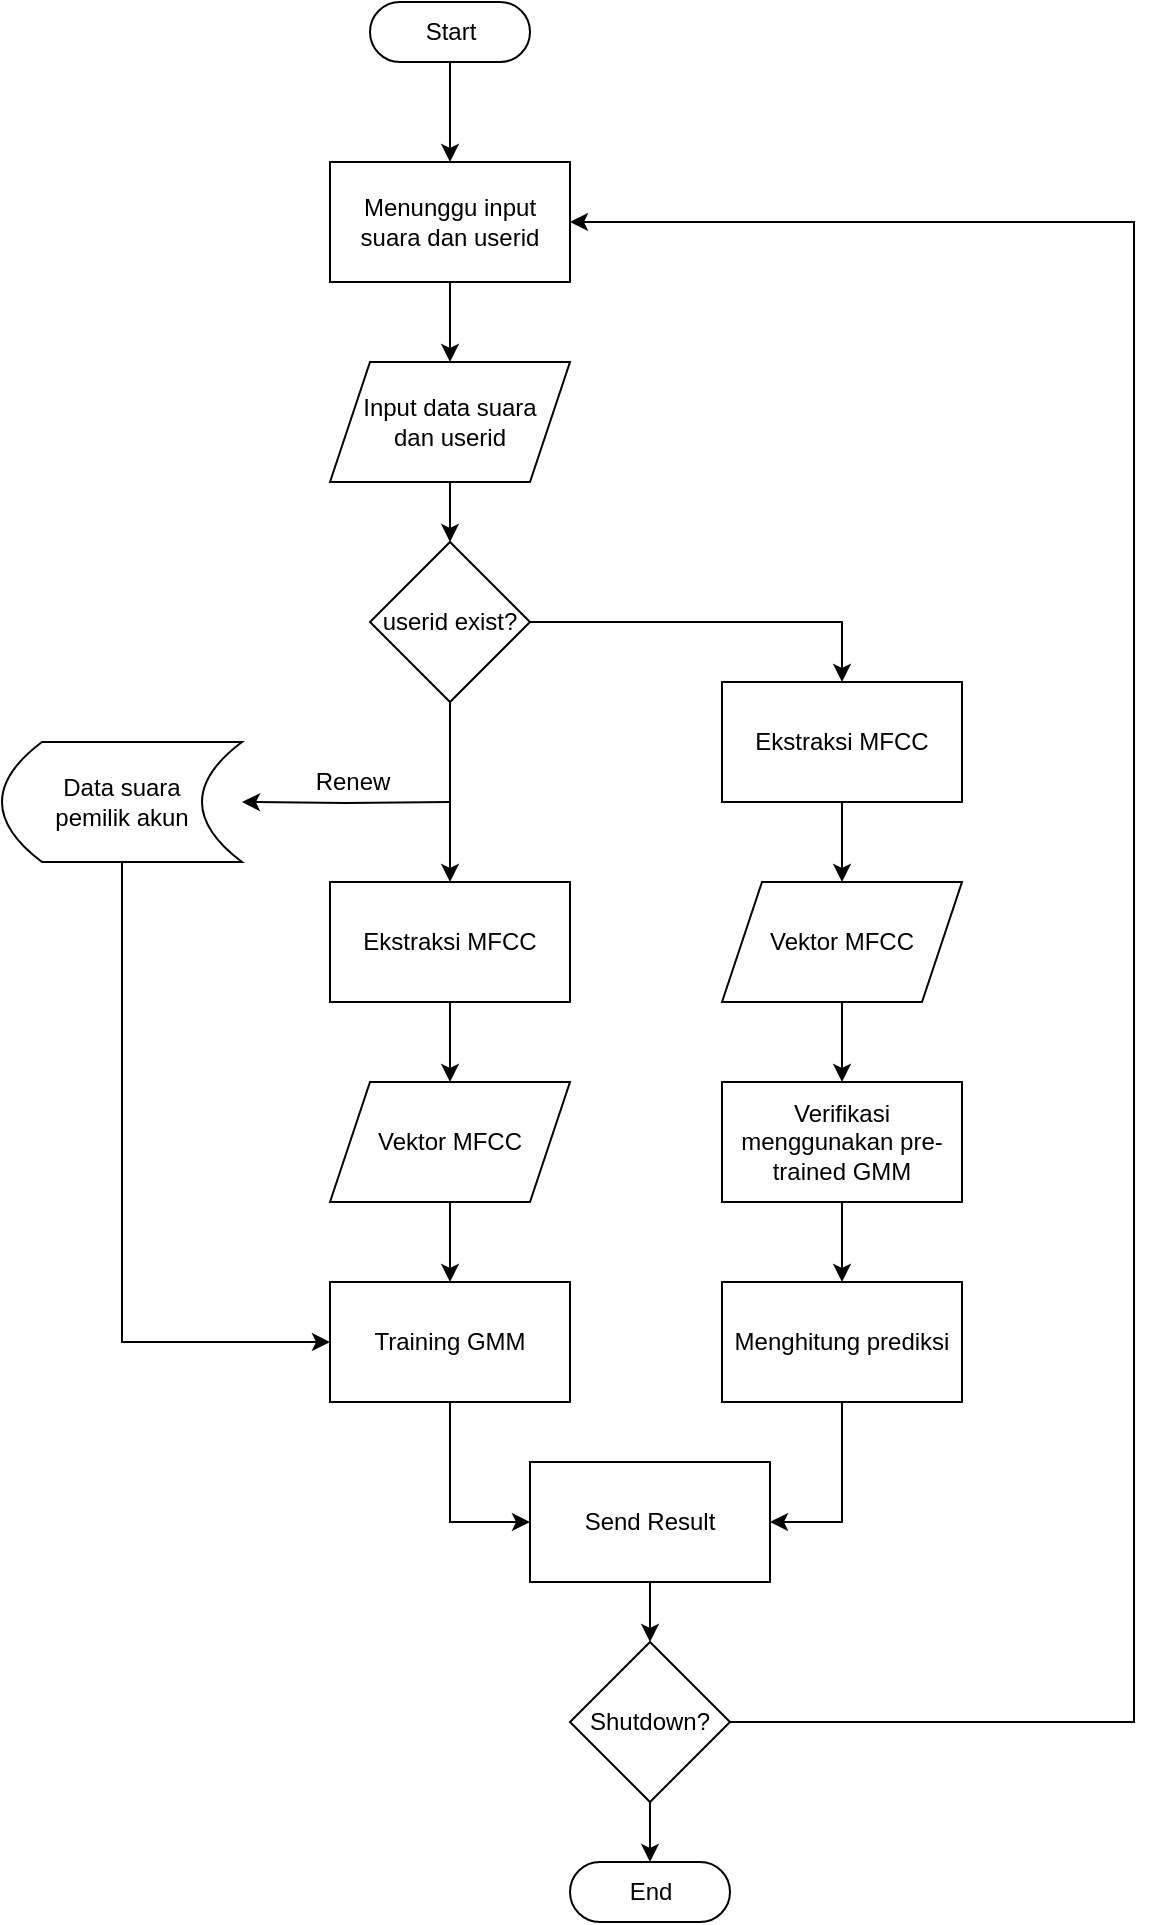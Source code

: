<mxfile version="13.7.9" type="github">
  <diagram id="Ui4I-p-PomPHRxhMgURq" name="Page-1">
    <mxGraphModel dx="1422" dy="737" grid="1" gridSize="10" guides="1" tooltips="1" connect="1" arrows="1" fold="1" page="1" pageScale="1" pageWidth="827" pageHeight="1169" math="0" shadow="0">
      <root>
        <mxCell id="0" />
        <mxCell id="1" parent="0" />
        <mxCell id="b9qbWGyHtpTypDYCe_0p-3" style="edgeStyle=orthogonalEdgeStyle;rounded=0;orthogonalLoop=1;jettySize=auto;html=1;entryX=0.5;entryY=0;entryDx=0;entryDy=0;" edge="1" parent="1" source="b9qbWGyHtpTypDYCe_0p-1" target="b9qbWGyHtpTypDYCe_0p-2">
          <mxGeometry relative="1" as="geometry" />
        </mxCell>
        <mxCell id="b9qbWGyHtpTypDYCe_0p-1" value="Start" style="html=1;dashed=0;whitespace=wrap;shape=mxgraph.dfd.start" vertex="1" parent="1">
          <mxGeometry x="358" y="120" width="80" height="30" as="geometry" />
        </mxCell>
        <mxCell id="b9qbWGyHtpTypDYCe_0p-5" style="edgeStyle=orthogonalEdgeStyle;rounded=0;orthogonalLoop=1;jettySize=auto;html=1;entryX=0.5;entryY=0;entryDx=0;entryDy=0;" edge="1" parent="1" source="b9qbWGyHtpTypDYCe_0p-2" target="b9qbWGyHtpTypDYCe_0p-4">
          <mxGeometry relative="1" as="geometry" />
        </mxCell>
        <mxCell id="b9qbWGyHtpTypDYCe_0p-2" value="Menunggu input suara dan userid" style="rounded=0;whiteSpace=wrap;html=1;" vertex="1" parent="1">
          <mxGeometry x="338" y="200" width="120" height="60" as="geometry" />
        </mxCell>
        <mxCell id="b9qbWGyHtpTypDYCe_0p-9" style="edgeStyle=orthogonalEdgeStyle;rounded=0;orthogonalLoop=1;jettySize=auto;html=1;entryX=1;entryY=0.5;entryDx=0;entryDy=0;" edge="1" parent="1" target="b9qbWGyHtpTypDYCe_0p-8">
          <mxGeometry relative="1" as="geometry">
            <mxPoint x="398" y="520" as="sourcePoint" />
          </mxGeometry>
        </mxCell>
        <mxCell id="b9qbWGyHtpTypDYCe_0p-26" style="edgeStyle=orthogonalEdgeStyle;rounded=0;orthogonalLoop=1;jettySize=auto;html=1;entryX=0.5;entryY=0;entryDx=0;entryDy=0;" edge="1" parent="1" source="b9qbWGyHtpTypDYCe_0p-4" target="b9qbWGyHtpTypDYCe_0p-25">
          <mxGeometry relative="1" as="geometry" />
        </mxCell>
        <mxCell id="b9qbWGyHtpTypDYCe_0p-4" value="Input data suara&lt;br&gt;dan userid" style="shape=parallelogram;perimeter=parallelogramPerimeter;whiteSpace=wrap;html=1;fixedSize=1;" vertex="1" parent="1">
          <mxGeometry x="338" y="300" width="120" height="60" as="geometry" />
        </mxCell>
        <mxCell id="b9qbWGyHtpTypDYCe_0p-11" style="edgeStyle=orthogonalEdgeStyle;rounded=0;orthogonalLoop=1;jettySize=auto;html=1;entryX=0.5;entryY=0;entryDx=0;entryDy=0;" edge="1" parent="1" source="b9qbWGyHtpTypDYCe_0p-6" target="b9qbWGyHtpTypDYCe_0p-12">
          <mxGeometry relative="1" as="geometry">
            <mxPoint x="398" y="660" as="targetPoint" />
            <Array as="points" />
          </mxGeometry>
        </mxCell>
        <mxCell id="b9qbWGyHtpTypDYCe_0p-6" value="Ekstraksi MFCC" style="rounded=0;whiteSpace=wrap;html=1;" vertex="1" parent="1">
          <mxGeometry x="338" y="560" width="120" height="60" as="geometry" />
        </mxCell>
        <mxCell id="b9qbWGyHtpTypDYCe_0p-30" style="edgeStyle=orthogonalEdgeStyle;rounded=0;orthogonalLoop=1;jettySize=auto;html=1;entryX=0;entryY=0.5;entryDx=0;entryDy=0;" edge="1" parent="1" source="b9qbWGyHtpTypDYCe_0p-8" target="b9qbWGyHtpTypDYCe_0p-14">
          <mxGeometry relative="1" as="geometry">
            <Array as="points">
              <mxPoint x="234" y="790" />
            </Array>
          </mxGeometry>
        </mxCell>
        <mxCell id="b9qbWGyHtpTypDYCe_0p-8" value="Data suara &lt;br&gt;pemilik akun" style="shape=dataStorage;whiteSpace=wrap;html=1;fixedSize=1;" vertex="1" parent="1">
          <mxGeometry x="174" y="490" width="120" height="60" as="geometry" />
        </mxCell>
        <mxCell id="b9qbWGyHtpTypDYCe_0p-10" value="Renew" style="text;html=1;align=center;verticalAlign=middle;resizable=0;points=[];autosize=1;" vertex="1" parent="1">
          <mxGeometry x="324" y="500" width="50" height="20" as="geometry" />
        </mxCell>
        <mxCell id="b9qbWGyHtpTypDYCe_0p-13" style="edgeStyle=orthogonalEdgeStyle;rounded=0;orthogonalLoop=1;jettySize=auto;html=1;entryX=0.5;entryY=0;entryDx=0;entryDy=0;" edge="1" parent="1" source="b9qbWGyHtpTypDYCe_0p-12" target="b9qbWGyHtpTypDYCe_0p-14">
          <mxGeometry relative="1" as="geometry">
            <mxPoint x="398" y="750" as="targetPoint" />
          </mxGeometry>
        </mxCell>
        <mxCell id="b9qbWGyHtpTypDYCe_0p-12" value="Vektor MFCC" style="shape=parallelogram;perimeter=parallelogramPerimeter;whiteSpace=wrap;html=1;fixedSize=1;" vertex="1" parent="1">
          <mxGeometry x="338" y="660" width="120" height="60" as="geometry" />
        </mxCell>
        <mxCell id="b9qbWGyHtpTypDYCe_0p-41" style="edgeStyle=orthogonalEdgeStyle;rounded=0;orthogonalLoop=1;jettySize=auto;html=1;entryX=0;entryY=0.5;entryDx=0;entryDy=0;" edge="1" parent="1" source="b9qbWGyHtpTypDYCe_0p-14" target="b9qbWGyHtpTypDYCe_0p-39">
          <mxGeometry relative="1" as="geometry" />
        </mxCell>
        <mxCell id="b9qbWGyHtpTypDYCe_0p-14" value="Training GMM" style="rounded=0;whiteSpace=wrap;html=1;" vertex="1" parent="1">
          <mxGeometry x="338" y="760" width="120" height="60" as="geometry" />
        </mxCell>
        <mxCell id="b9qbWGyHtpTypDYCe_0p-27" style="edgeStyle=orthogonalEdgeStyle;rounded=0;orthogonalLoop=1;jettySize=auto;html=1;entryX=0.5;entryY=0;entryDx=0;entryDy=0;" edge="1" parent="1" source="b9qbWGyHtpTypDYCe_0p-25" target="b9qbWGyHtpTypDYCe_0p-6">
          <mxGeometry relative="1" as="geometry" />
        </mxCell>
        <mxCell id="b9qbWGyHtpTypDYCe_0p-28" style="edgeStyle=orthogonalEdgeStyle;rounded=0;orthogonalLoop=1;jettySize=auto;html=1;entryX=0.5;entryY=0;entryDx=0;entryDy=0;" edge="1" parent="1" source="b9qbWGyHtpTypDYCe_0p-25" target="b9qbWGyHtpTypDYCe_0p-29">
          <mxGeometry relative="1" as="geometry">
            <mxPoint x="564" y="430" as="targetPoint" />
          </mxGeometry>
        </mxCell>
        <mxCell id="b9qbWGyHtpTypDYCe_0p-25" value="userid exist?" style="rhombus;whiteSpace=wrap;html=1;" vertex="1" parent="1">
          <mxGeometry x="358" y="390" width="80" height="80" as="geometry" />
        </mxCell>
        <mxCell id="b9qbWGyHtpTypDYCe_0p-31" style="edgeStyle=orthogonalEdgeStyle;rounded=0;orthogonalLoop=1;jettySize=auto;html=1;entryX=0.5;entryY=0;entryDx=0;entryDy=0;" edge="1" parent="1" source="b9qbWGyHtpTypDYCe_0p-29" target="b9qbWGyHtpTypDYCe_0p-32">
          <mxGeometry relative="1" as="geometry">
            <mxPoint x="594" y="550" as="targetPoint" />
          </mxGeometry>
        </mxCell>
        <mxCell id="b9qbWGyHtpTypDYCe_0p-29" value="Ekstraksi MFCC" style="rounded=0;whiteSpace=wrap;html=1;" vertex="1" parent="1">
          <mxGeometry x="534" y="460" width="120" height="60" as="geometry" />
        </mxCell>
        <mxCell id="b9qbWGyHtpTypDYCe_0p-34" style="edgeStyle=orthogonalEdgeStyle;rounded=0;orthogonalLoop=1;jettySize=auto;html=1;entryX=0.5;entryY=0;entryDx=0;entryDy=0;" edge="1" parent="1" source="b9qbWGyHtpTypDYCe_0p-32" target="b9qbWGyHtpTypDYCe_0p-33">
          <mxGeometry relative="1" as="geometry" />
        </mxCell>
        <mxCell id="b9qbWGyHtpTypDYCe_0p-32" value="Vektor MFCC" style="shape=parallelogram;perimeter=parallelogramPerimeter;whiteSpace=wrap;html=1;fixedSize=1;" vertex="1" parent="1">
          <mxGeometry x="534" y="560" width="120" height="60" as="geometry" />
        </mxCell>
        <mxCell id="b9qbWGyHtpTypDYCe_0p-37" style="edgeStyle=orthogonalEdgeStyle;rounded=0;orthogonalLoop=1;jettySize=auto;html=1;entryX=0.5;entryY=0;entryDx=0;entryDy=0;" edge="1" parent="1" source="b9qbWGyHtpTypDYCe_0p-33" target="b9qbWGyHtpTypDYCe_0p-38">
          <mxGeometry relative="1" as="geometry">
            <mxPoint x="594" y="760" as="targetPoint" />
          </mxGeometry>
        </mxCell>
        <mxCell id="b9qbWGyHtpTypDYCe_0p-33" value="Verifikasi menggunakan pre-trained GMM" style="rounded=0;whiteSpace=wrap;html=1;" vertex="1" parent="1">
          <mxGeometry x="534" y="660" width="120" height="60" as="geometry" />
        </mxCell>
        <mxCell id="b9qbWGyHtpTypDYCe_0p-40" style="edgeStyle=orthogonalEdgeStyle;rounded=0;orthogonalLoop=1;jettySize=auto;html=1;entryX=1;entryY=0.5;entryDx=0;entryDy=0;" edge="1" parent="1" source="b9qbWGyHtpTypDYCe_0p-38" target="b9qbWGyHtpTypDYCe_0p-39">
          <mxGeometry relative="1" as="geometry" />
        </mxCell>
        <mxCell id="b9qbWGyHtpTypDYCe_0p-38" value="Menghitung prediksi" style="rounded=0;whiteSpace=wrap;html=1;" vertex="1" parent="1">
          <mxGeometry x="534" y="760" width="120" height="60" as="geometry" />
        </mxCell>
        <mxCell id="b9qbWGyHtpTypDYCe_0p-44" style="edgeStyle=orthogonalEdgeStyle;rounded=0;orthogonalLoop=1;jettySize=auto;html=1;entryX=0.5;entryY=0;entryDx=0;entryDy=0;" edge="1" parent="1" source="b9qbWGyHtpTypDYCe_0p-39" target="b9qbWGyHtpTypDYCe_0p-43">
          <mxGeometry relative="1" as="geometry" />
        </mxCell>
        <mxCell id="b9qbWGyHtpTypDYCe_0p-39" value="Send Result" style="rounded=0;whiteSpace=wrap;html=1;" vertex="1" parent="1">
          <mxGeometry x="438" y="850" width="120" height="60" as="geometry" />
        </mxCell>
        <mxCell id="b9qbWGyHtpTypDYCe_0p-46" style="edgeStyle=orthogonalEdgeStyle;rounded=0;orthogonalLoop=1;jettySize=auto;html=1;entryX=0.5;entryY=0.5;entryDx=0;entryDy=-15;entryPerimeter=0;" edge="1" parent="1" source="b9qbWGyHtpTypDYCe_0p-43" target="b9qbWGyHtpTypDYCe_0p-45">
          <mxGeometry relative="1" as="geometry" />
        </mxCell>
        <mxCell id="b9qbWGyHtpTypDYCe_0p-47" style="edgeStyle=orthogonalEdgeStyle;rounded=0;orthogonalLoop=1;jettySize=auto;html=1;entryX=1;entryY=0.5;entryDx=0;entryDy=0;" edge="1" parent="1" source="b9qbWGyHtpTypDYCe_0p-43" target="b9qbWGyHtpTypDYCe_0p-2">
          <mxGeometry relative="1" as="geometry">
            <Array as="points">
              <mxPoint x="740" y="980" />
              <mxPoint x="740" y="230" />
            </Array>
          </mxGeometry>
        </mxCell>
        <mxCell id="b9qbWGyHtpTypDYCe_0p-43" value="Shutdown?" style="rhombus;whiteSpace=wrap;html=1;" vertex="1" parent="1">
          <mxGeometry x="458" y="940" width="80" height="80" as="geometry" />
        </mxCell>
        <mxCell id="b9qbWGyHtpTypDYCe_0p-45" value="End" style="html=1;dashed=0;whitespace=wrap;shape=mxgraph.dfd.start" vertex="1" parent="1">
          <mxGeometry x="458" y="1050" width="80" height="30" as="geometry" />
        </mxCell>
      </root>
    </mxGraphModel>
  </diagram>
</mxfile>
